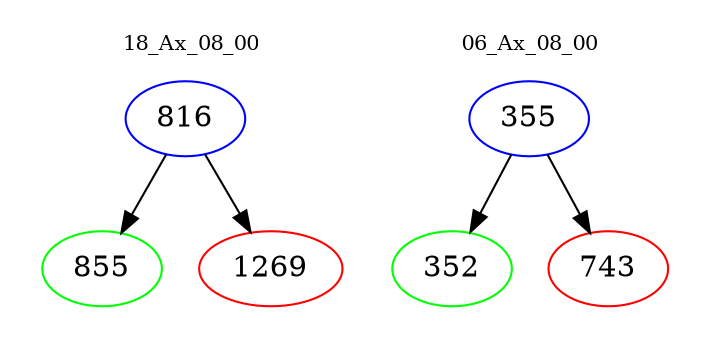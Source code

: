 digraph{
subgraph cluster_0 {
color = white
label = "18_Ax_08_00";
fontsize=10;
T0_816 [label="816", color="blue"]
T0_816 -> T0_855 [color="black"]
T0_855 [label="855", color="green"]
T0_816 -> T0_1269 [color="black"]
T0_1269 [label="1269", color="red"]
}
subgraph cluster_1 {
color = white
label = "06_Ax_08_00";
fontsize=10;
T1_355 [label="355", color="blue"]
T1_355 -> T1_352 [color="black"]
T1_352 [label="352", color="green"]
T1_355 -> T1_743 [color="black"]
T1_743 [label="743", color="red"]
}
}
